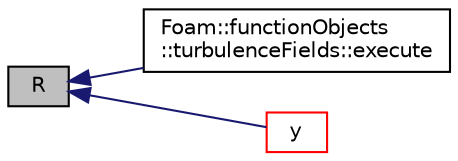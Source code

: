 digraph "R"
{
  bgcolor="transparent";
  edge [fontname="Helvetica",fontsize="10",labelfontname="Helvetica",labelfontsize="10"];
  node [fontname="Helvetica",fontsize="10",shape=record];
  rankdir="LR";
  Node693 [label="R",height=0.2,width=0.4,color="black", fillcolor="grey75", style="filled", fontcolor="black"];
  Node693 -> Node694 [dir="back",color="midnightblue",fontsize="10",style="solid",fontname="Helvetica"];
  Node694 [label="Foam::functionObjects\l::turbulenceFields::execute",height=0.2,width=0.4,color="black",URL="$a24297.html#ae006844a02161d12182ab372ca5c257b",tooltip="Calculate turbulence fields. "];
  Node693 -> Node695 [dir="back",color="midnightblue",fontsize="10",style="solid",fontname="Helvetica"];
  Node695 [label="y",height=0.2,width=0.4,color="red",URL="$a32397.html#a152c527a6b3137685b03893a7a3a73eb",tooltip="Return the near wall distances. "];
}
